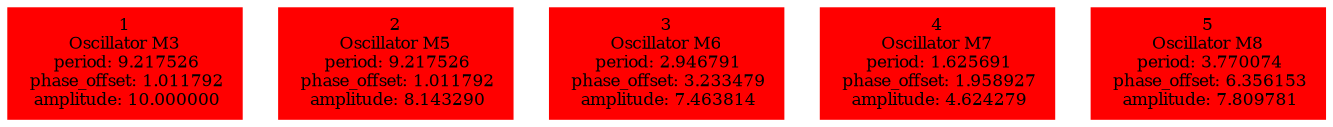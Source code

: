  digraph g{ forcelabels=true;
1 [label=<1<BR />Oscillator M3<BR /> period: 9.217526<BR /> phase_offset: 1.011792<BR /> amplitude: 10.000000>, shape=box,color=red,style=filled,fontsize=8];2 [label=<2<BR />Oscillator M5<BR /> period: 9.217526<BR /> phase_offset: 1.011792<BR /> amplitude: 8.143290>, shape=box,color=red,style=filled,fontsize=8];3 [label=<3<BR />Oscillator M6<BR /> period: 2.946791<BR /> phase_offset: 3.233479<BR /> amplitude: 7.463814>, shape=box,color=red,style=filled,fontsize=8];4 [label=<4<BR />Oscillator M7<BR /> period: 1.625691<BR /> phase_offset: 1.958927<BR /> amplitude: 4.624279>, shape=box,color=red,style=filled,fontsize=8];5 [label=<5<BR />Oscillator M8<BR /> period: 3.770074<BR /> phase_offset: 6.356153<BR /> amplitude: 7.809781>, shape=box,color=red,style=filled,fontsize=8]; }
